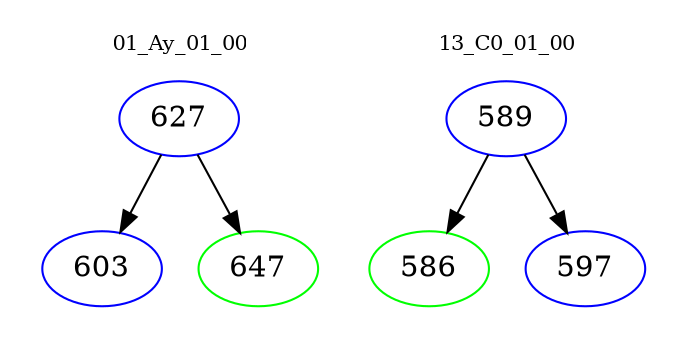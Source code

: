 digraph{
subgraph cluster_0 {
color = white
label = "01_Ay_01_00";
fontsize=10;
T0_627 [label="627", color="blue"]
T0_627 -> T0_603 [color="black"]
T0_603 [label="603", color="blue"]
T0_627 -> T0_647 [color="black"]
T0_647 [label="647", color="green"]
}
subgraph cluster_1 {
color = white
label = "13_C0_01_00";
fontsize=10;
T1_589 [label="589", color="blue"]
T1_589 -> T1_586 [color="black"]
T1_586 [label="586", color="green"]
T1_589 -> T1_597 [color="black"]
T1_597 [label="597", color="blue"]
}
}
